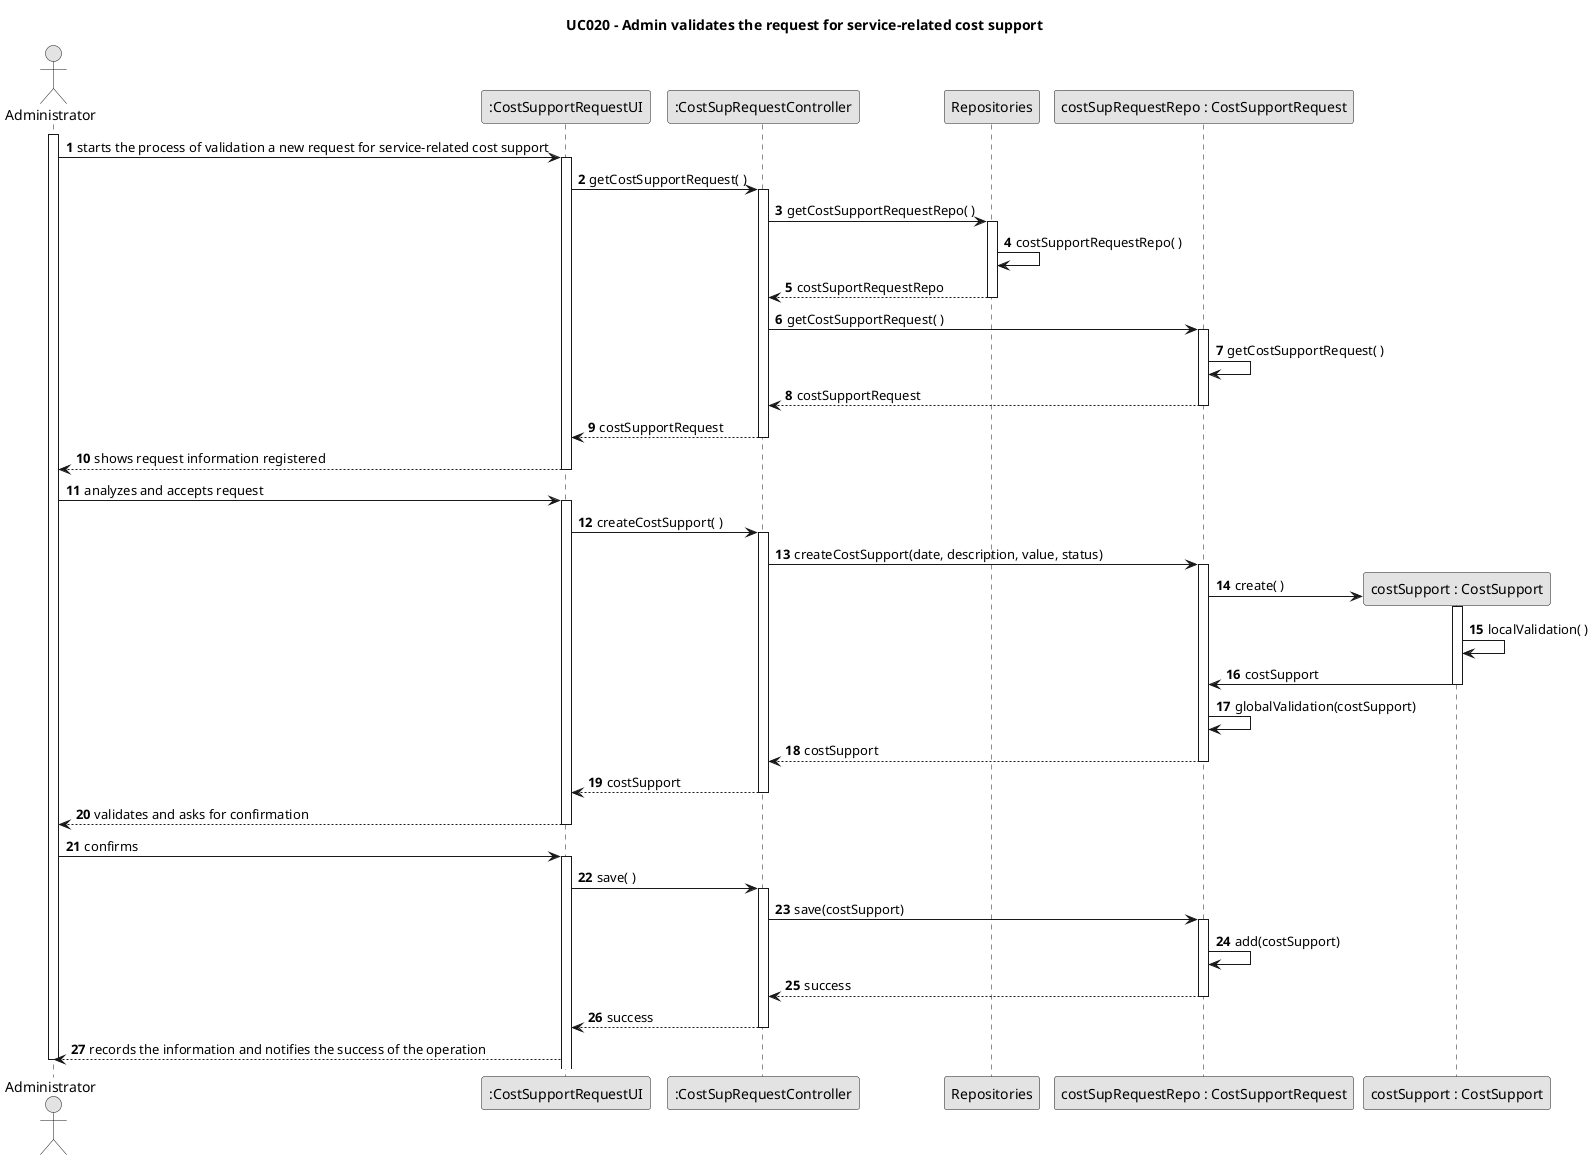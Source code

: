 @startuml
skinparam monochrome true
skinparam packageStyle rectangle
skinparam shadowing false

title UC020 - Admin validates the request for service-related cost support

autonumber

actor Administrator as admin
participant ":CostSupportRequestUI" as ui
participant ":CostSupRequestController" as ctrl
participant Repositories as repo
participant "costSupRequestRepo : CostSupportRequest" as costRepo
participant "costSupport : CostSupport" as costSupport

activate admin
    admin -> ui : starts the process of validation a new request for service-related cost support
    activate ui
        ui -> ctrl : getCostSupportRequest( )
        activate ctrl
            ctrl -> repo : getCostSupportRequestRepo( )
            activate repo
                repo -> repo : costSupportRequestRepo( )
                repo --> ctrl : costSuportRequestRepo
            deactivate repo
            ctrl -> costRepo : getCostSupportRequest( )
            activate costRepo
                costRepo -> costRepo : getCostSupportRequest( )
                costRepo --> ctrl : costSupportRequest
            deactivate costRepo
            ctrl --> ui : costSupportRequest
        deactivate ctrl
        ui --> admin : shows request information registered
    deactivate ui
    admin -> ui : analyzes and accepts request
    activate ui
        ui -> ctrl : createCostSupport( )
        activate ctrl
            ctrl -> costRepo : createCostSupport(date, description, value, status)
            activate costRepo
                costRepo -> costSupport** : create( )
                activate costSupport
                    costSupport -> costSupport : localValidation( )
                    costSupport -> costRepo : costSupport
                deactivate costSupport
                costRepo -> costRepo : globalValidation(costSupport)
                costRepo --> ctrl : costSupport
            deactivate costRepo
            ctrl --> ui : costSupport
        deactivate ctrl
        ui --> admin : validates and asks for confirmation
    deactivate ui
    admin -> ui : confirms
    activate ui
        ui -> ctrl : save( )
        activate ctrl
            ctrl -> costRepo : save(costSupport)
            activate costRepo
                costRepo -> costRepo : add(costSupport)
                costRepo --> ctrl : success
            deactivate costRepo
            ctrl --> ui : success
        deactivate ctrl
        ui --> admin : records the information and notifies the success of the operation
deactivate admin

@enduml